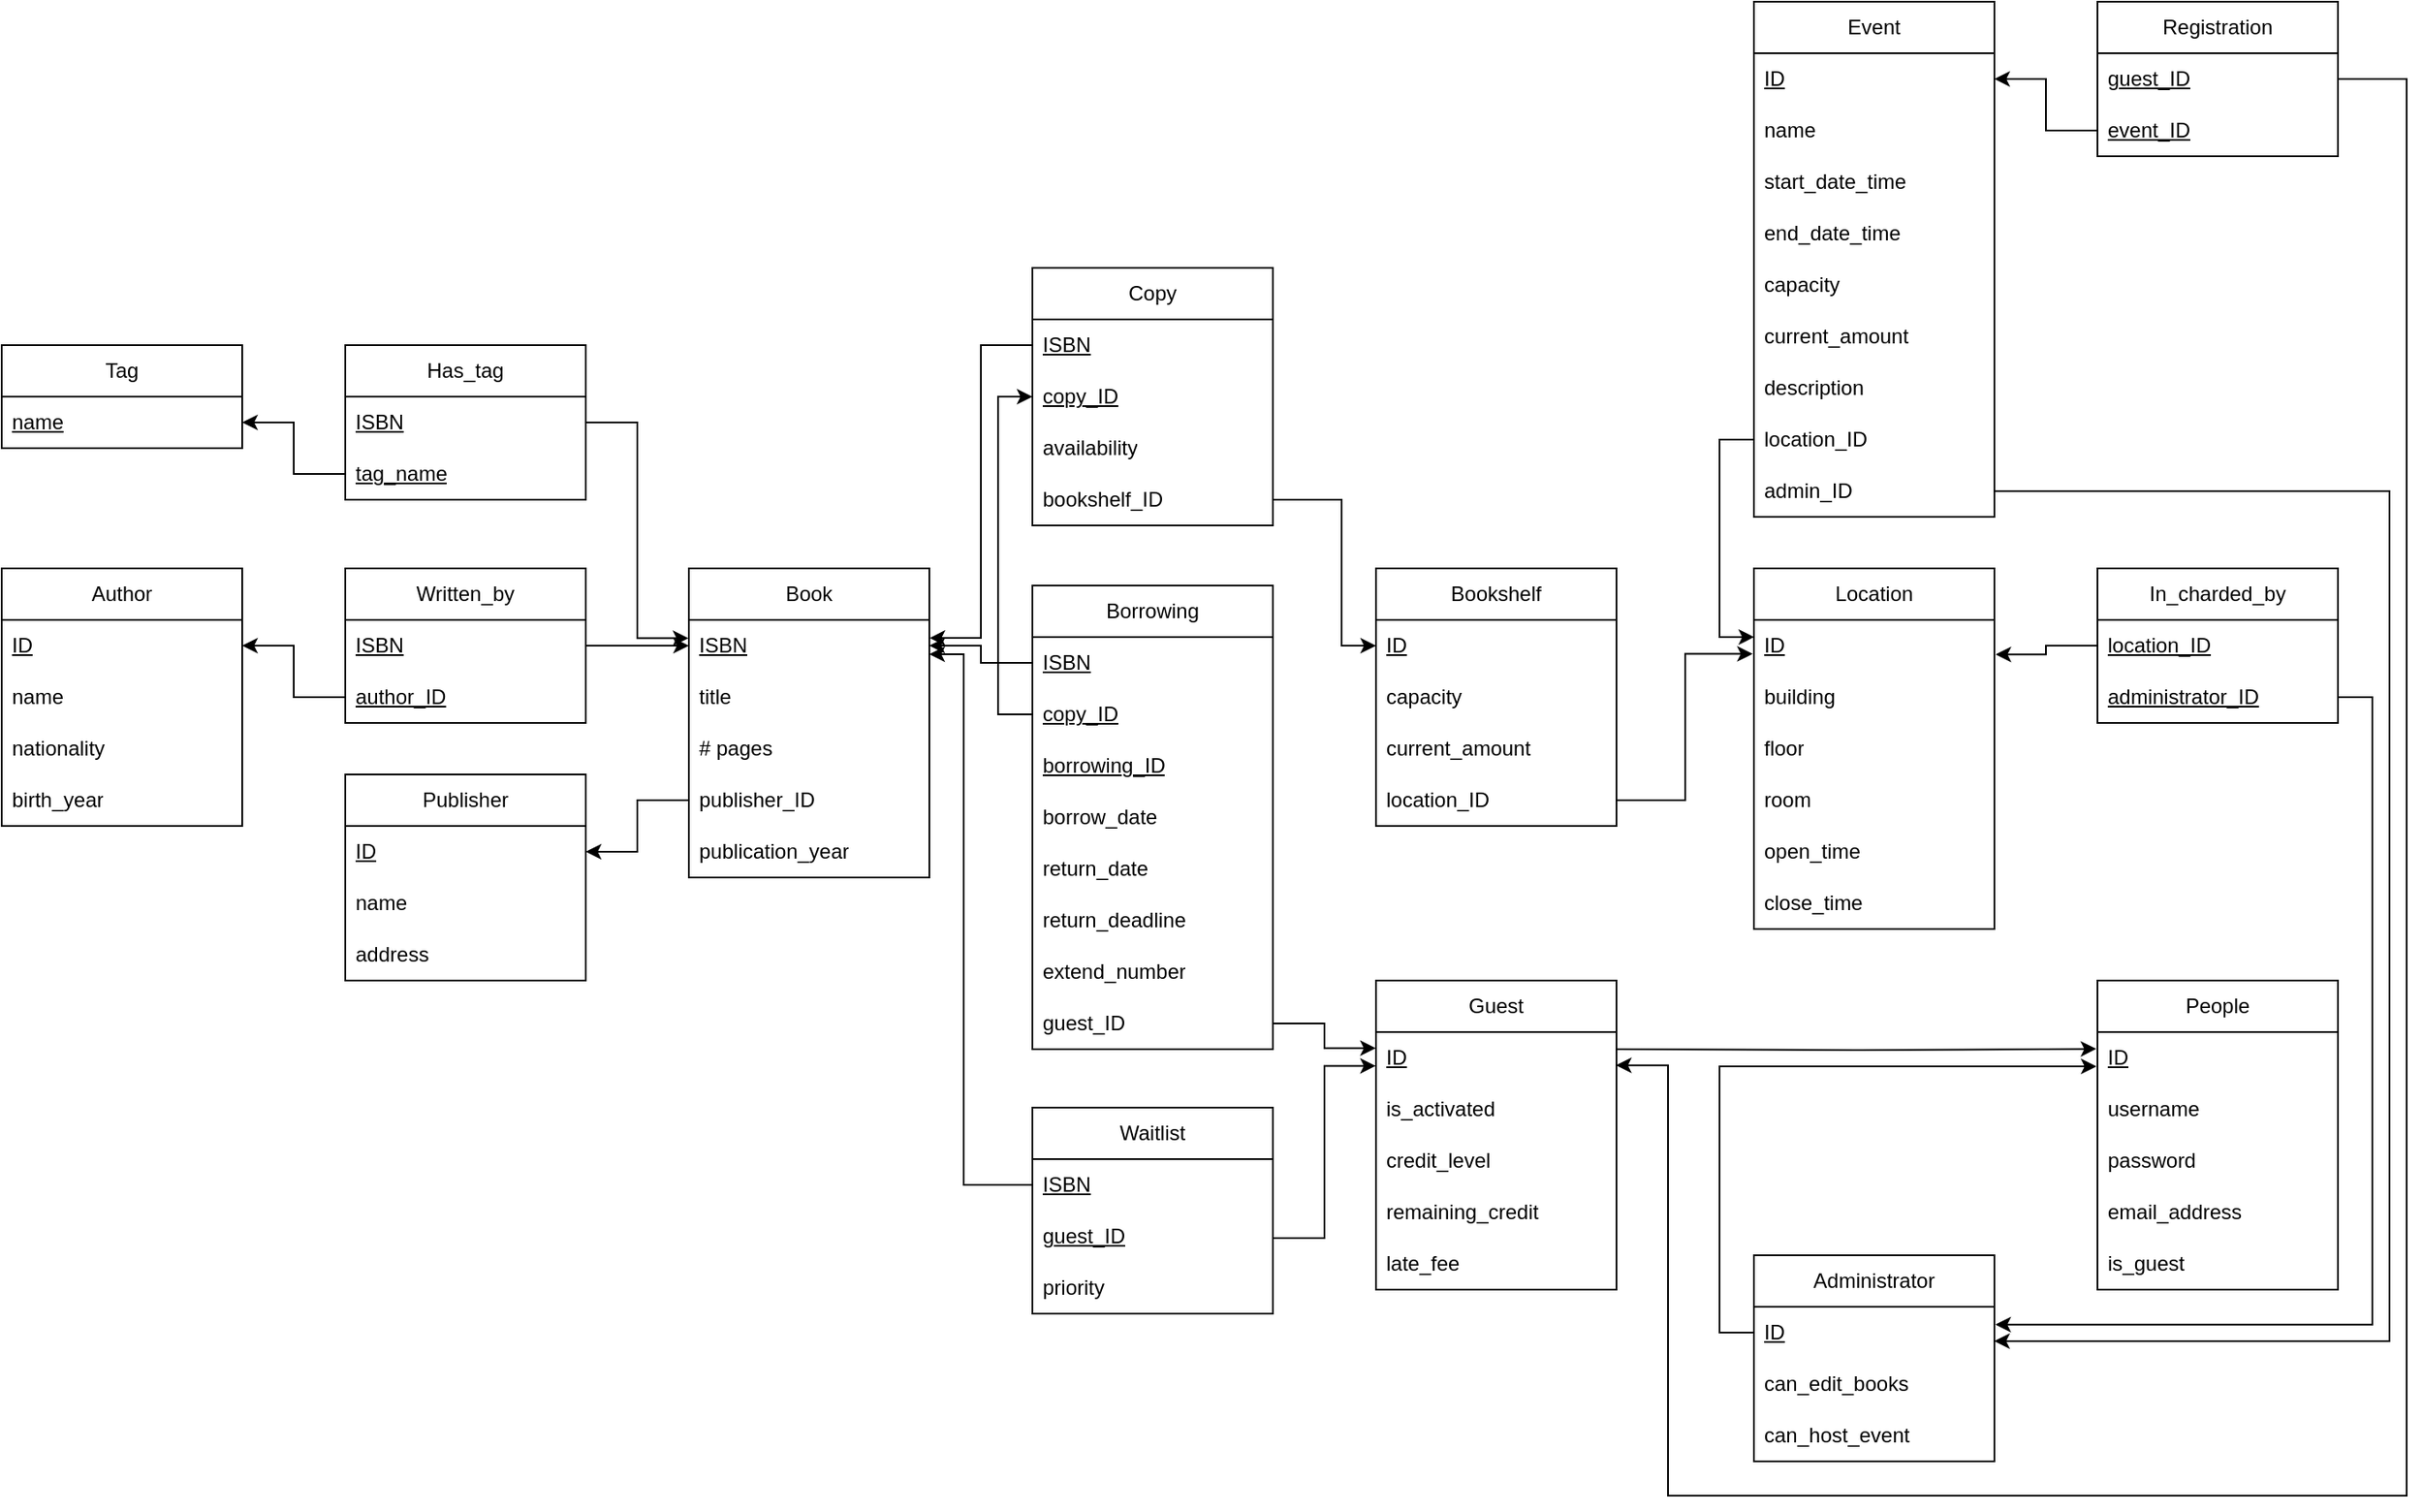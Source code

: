 <mxfile>
    <diagram name="第 1 页" id="PaW19BPJa03-g9vqLknm">
        <mxGraphModel dx="2336" dy="2157" grid="1" gridSize="10" guides="1" tooltips="1" connect="1" arrows="1" fold="1" page="1" pageScale="1" pageWidth="827" pageHeight="1169" math="0" shadow="0">
            <root>
                <mxCell id="0"/>
                <mxCell id="1" parent="0"/>
                <mxCell id="fDKQuqIX7qi2Hka-1mAt-58" value="Book" style="swimlane;fontStyle=0;childLayout=stackLayout;horizontal=1;startSize=30;horizontalStack=0;resizeParent=1;resizeParentMax=0;resizeLast=0;collapsible=1;marginBottom=0;whiteSpace=wrap;html=1;" parent="1" vertex="1">
                    <mxGeometry x="160" y="240" width="140" height="180" as="geometry"/>
                </mxCell>
                <mxCell id="fDKQuqIX7qi2Hka-1mAt-59" value="&lt;u&gt;ISBN&lt;/u&gt;" style="text;strokeColor=none;fillColor=none;align=left;verticalAlign=middle;spacingLeft=4;spacingRight=4;overflow=hidden;points=[[0,0.5],[1,0.5]];portConstraint=eastwest;rotatable=0;whiteSpace=wrap;html=1;" parent="fDKQuqIX7qi2Hka-1mAt-58" vertex="1">
                    <mxGeometry y="30" width="140" height="30" as="geometry"/>
                </mxCell>
                <mxCell id="fDKQuqIX7qi2Hka-1mAt-60" value="title" style="text;strokeColor=none;fillColor=none;align=left;verticalAlign=middle;spacingLeft=4;spacingRight=4;overflow=hidden;points=[[0,0.5],[1,0.5]];portConstraint=eastwest;rotatable=0;whiteSpace=wrap;html=1;" parent="fDKQuqIX7qi2Hka-1mAt-58" vertex="1">
                    <mxGeometry y="60" width="140" height="30" as="geometry"/>
                </mxCell>
                <mxCell id="fDKQuqIX7qi2Hka-1mAt-61" value="# pages" style="text;strokeColor=none;fillColor=none;align=left;verticalAlign=middle;spacingLeft=4;spacingRight=4;overflow=hidden;points=[[0,0.5],[1,0.5]];portConstraint=eastwest;rotatable=0;whiteSpace=wrap;html=1;" parent="fDKQuqIX7qi2Hka-1mAt-58" vertex="1">
                    <mxGeometry y="90" width="140" height="30" as="geometry"/>
                </mxCell>
                <mxCell id="2" value="publisher_ID" style="text;strokeColor=none;fillColor=none;align=left;verticalAlign=middle;spacingLeft=4;spacingRight=4;overflow=hidden;points=[[0,0.5],[1,0.5]];portConstraint=eastwest;rotatable=0;whiteSpace=wrap;html=1;" parent="fDKQuqIX7qi2Hka-1mAt-58" vertex="1">
                    <mxGeometry y="120" width="140" height="30" as="geometry"/>
                </mxCell>
                <mxCell id="3" value="publication_year" style="text;strokeColor=none;fillColor=none;align=left;verticalAlign=middle;spacingLeft=4;spacingRight=4;overflow=hidden;points=[[0,0.5],[1,0.5]];portConstraint=eastwest;rotatable=0;whiteSpace=wrap;html=1;" parent="fDKQuqIX7qi2Hka-1mAt-58" vertex="1">
                    <mxGeometry y="150" width="140" height="30" as="geometry"/>
                </mxCell>
                <mxCell id="fDKQuqIX7qi2Hka-1mAt-63" value="Copy" style="swimlane;fontStyle=0;childLayout=stackLayout;horizontal=1;startSize=30;horizontalStack=0;resizeParent=1;resizeParentMax=0;resizeLast=0;collapsible=1;marginBottom=0;whiteSpace=wrap;html=1;" parent="1" vertex="1">
                    <mxGeometry x="360" y="65" width="140" height="150" as="geometry"/>
                </mxCell>
                <mxCell id="fDKQuqIX7qi2Hka-1mAt-64" value="&lt;u&gt;ISBN&lt;/u&gt;" style="text;strokeColor=none;fillColor=none;align=left;verticalAlign=middle;spacingLeft=4;spacingRight=4;overflow=hidden;points=[[0,0.5],[1,0.5]];portConstraint=eastwest;rotatable=0;whiteSpace=wrap;html=1;" parent="fDKQuqIX7qi2Hka-1mAt-63" vertex="1">
                    <mxGeometry y="30" width="140" height="30" as="geometry"/>
                </mxCell>
                <mxCell id="fDKQuqIX7qi2Hka-1mAt-65" value="&lt;u&gt;copy_ID&lt;/u&gt;" style="text;strokeColor=none;fillColor=none;align=left;verticalAlign=middle;spacingLeft=4;spacingRight=4;overflow=hidden;points=[[0,0.5],[1,0.5]];portConstraint=eastwest;rotatable=0;whiteSpace=wrap;html=1;" parent="fDKQuqIX7qi2Hka-1mAt-63" vertex="1">
                    <mxGeometry y="60" width="140" height="30" as="geometry"/>
                </mxCell>
                <mxCell id="fDKQuqIX7qi2Hka-1mAt-66" value="availability" style="text;strokeColor=none;fillColor=none;align=left;verticalAlign=middle;spacingLeft=4;spacingRight=4;overflow=hidden;points=[[0,0.5],[1,0.5]];portConstraint=eastwest;rotatable=0;whiteSpace=wrap;html=1;" parent="fDKQuqIX7qi2Hka-1mAt-63" vertex="1">
                    <mxGeometry y="90" width="140" height="30" as="geometry"/>
                </mxCell>
                <mxCell id="fDKQuqIX7qi2Hka-1mAt-112" value="bookshelf_ID" style="text;strokeColor=none;fillColor=none;align=left;verticalAlign=middle;spacingLeft=4;spacingRight=4;overflow=hidden;points=[[0,0.5],[1,0.5]];portConstraint=eastwest;rotatable=0;whiteSpace=wrap;html=1;" parent="fDKQuqIX7qi2Hka-1mAt-63" vertex="1">
                    <mxGeometry y="120" width="140" height="30" as="geometry"/>
                </mxCell>
                <mxCell id="fDKQuqIX7qi2Hka-1mAt-67" value="Tag" style="swimlane;fontStyle=0;childLayout=stackLayout;horizontal=1;startSize=30;horizontalStack=0;resizeParent=1;resizeParentMax=0;resizeLast=0;collapsible=1;marginBottom=0;whiteSpace=wrap;html=1;" parent="1" vertex="1">
                    <mxGeometry x="-240" y="110" width="140" height="60" as="geometry"/>
                </mxCell>
                <mxCell id="fDKQuqIX7qi2Hka-1mAt-68" value="&lt;u&gt;name&lt;/u&gt;" style="text;strokeColor=none;fillColor=none;align=left;verticalAlign=middle;spacingLeft=4;spacingRight=4;overflow=hidden;points=[[0,0.5],[1,0.5]];portConstraint=eastwest;rotatable=0;whiteSpace=wrap;html=1;" parent="fDKQuqIX7qi2Hka-1mAt-67" vertex="1">
                    <mxGeometry y="30" width="140" height="30" as="geometry"/>
                </mxCell>
                <mxCell id="fDKQuqIX7qi2Hka-1mAt-71" value="Has_tag" style="swimlane;fontStyle=0;childLayout=stackLayout;horizontal=1;startSize=30;horizontalStack=0;resizeParent=1;resizeParentMax=0;resizeLast=0;collapsible=1;marginBottom=0;whiteSpace=wrap;html=1;" parent="1" vertex="1">
                    <mxGeometry x="-40" y="110" width="140" height="90" as="geometry"/>
                </mxCell>
                <mxCell id="fDKQuqIX7qi2Hka-1mAt-72" value="&lt;u&gt;ISBN&lt;/u&gt;" style="text;strokeColor=none;fillColor=none;align=left;verticalAlign=middle;spacingLeft=4;spacingRight=4;overflow=hidden;points=[[0,0.5],[1,0.5]];portConstraint=eastwest;rotatable=0;whiteSpace=wrap;html=1;" parent="fDKQuqIX7qi2Hka-1mAt-71" vertex="1">
                    <mxGeometry y="30" width="140" height="30" as="geometry"/>
                </mxCell>
                <mxCell id="fDKQuqIX7qi2Hka-1mAt-73" value="&lt;u&gt;tag_name&lt;/u&gt;" style="text;strokeColor=none;fillColor=none;align=left;verticalAlign=middle;spacingLeft=4;spacingRight=4;overflow=hidden;points=[[0,0.5],[1,0.5]];portConstraint=eastwest;rotatable=0;whiteSpace=wrap;html=1;" parent="fDKQuqIX7qi2Hka-1mAt-71" vertex="1">
                    <mxGeometry y="60" width="140" height="30" as="geometry"/>
                </mxCell>
                <mxCell id="fDKQuqIX7qi2Hka-1mAt-76" style="edgeStyle=orthogonalEdgeStyle;rounded=0;orthogonalLoop=1;jettySize=auto;html=1;exitX=0;exitY=0.5;exitDx=0;exitDy=0;entryX=1;entryY=0.5;entryDx=0;entryDy=0;" parent="1" source="fDKQuqIX7qi2Hka-1mAt-73" target="fDKQuqIX7qi2Hka-1mAt-68" edge="1">
                    <mxGeometry relative="1" as="geometry"/>
                </mxCell>
                <mxCell id="fDKQuqIX7qi2Hka-1mAt-77" value="Written_by" style="swimlane;fontStyle=0;childLayout=stackLayout;horizontal=1;startSize=30;horizontalStack=0;resizeParent=1;resizeParentMax=0;resizeLast=0;collapsible=1;marginBottom=0;whiteSpace=wrap;html=1;" parent="1" vertex="1">
                    <mxGeometry x="-40" y="240" width="140" height="90" as="geometry"/>
                </mxCell>
                <mxCell id="fDKQuqIX7qi2Hka-1mAt-78" value="&lt;u&gt;ISBN&lt;/u&gt;" style="text;strokeColor=none;fillColor=none;align=left;verticalAlign=middle;spacingLeft=4;spacingRight=4;overflow=hidden;points=[[0,0.5],[1,0.5]];portConstraint=eastwest;rotatable=0;whiteSpace=wrap;html=1;" parent="fDKQuqIX7qi2Hka-1mAt-77" vertex="1">
                    <mxGeometry y="30" width="140" height="30" as="geometry"/>
                </mxCell>
                <mxCell id="fDKQuqIX7qi2Hka-1mAt-79" value="&lt;u&gt;author_ID&lt;/u&gt;" style="text;strokeColor=none;fillColor=none;align=left;verticalAlign=middle;spacingLeft=4;spacingRight=4;overflow=hidden;points=[[0,0.5],[1,0.5]];portConstraint=eastwest;rotatable=0;whiteSpace=wrap;html=1;" parent="fDKQuqIX7qi2Hka-1mAt-77" vertex="1">
                    <mxGeometry y="60" width="140" height="30" as="geometry"/>
                </mxCell>
                <mxCell id="fDKQuqIX7qi2Hka-1mAt-81" style="edgeStyle=orthogonalEdgeStyle;rounded=0;orthogonalLoop=1;jettySize=auto;html=1;exitX=1;exitY=0.5;exitDx=0;exitDy=0;entryX=-0.002;entryY=0.354;entryDx=0;entryDy=0;entryPerimeter=0;" parent="1" source="fDKQuqIX7qi2Hka-1mAt-72" target="fDKQuqIX7qi2Hka-1mAt-59" edge="1">
                    <mxGeometry relative="1" as="geometry"/>
                </mxCell>
                <mxCell id="fDKQuqIX7qi2Hka-1mAt-82" value="Author" style="swimlane;fontStyle=0;childLayout=stackLayout;horizontal=1;startSize=30;horizontalStack=0;resizeParent=1;resizeParentMax=0;resizeLast=0;collapsible=1;marginBottom=0;whiteSpace=wrap;html=1;" parent="1" vertex="1">
                    <mxGeometry x="-240" y="240" width="140" height="150" as="geometry"/>
                </mxCell>
                <mxCell id="fDKQuqIX7qi2Hka-1mAt-83" value="&lt;u&gt;ID&lt;/u&gt;" style="text;strokeColor=none;fillColor=none;align=left;verticalAlign=middle;spacingLeft=4;spacingRight=4;overflow=hidden;points=[[0,0.5],[1,0.5]];portConstraint=eastwest;rotatable=0;whiteSpace=wrap;html=1;" parent="fDKQuqIX7qi2Hka-1mAt-82" vertex="1">
                    <mxGeometry y="30" width="140" height="30" as="geometry"/>
                </mxCell>
                <mxCell id="fDKQuqIX7qi2Hka-1mAt-84" value="name" style="text;strokeColor=none;fillColor=none;align=left;verticalAlign=middle;spacingLeft=4;spacingRight=4;overflow=hidden;points=[[0,0.5],[1,0.5]];portConstraint=eastwest;rotatable=0;whiteSpace=wrap;html=1;" parent="fDKQuqIX7qi2Hka-1mAt-82" vertex="1">
                    <mxGeometry y="60" width="140" height="30" as="geometry"/>
                </mxCell>
                <mxCell id="fDKQuqIX7qi2Hka-1mAt-85" value="nationality" style="text;strokeColor=none;fillColor=none;align=left;verticalAlign=middle;spacingLeft=4;spacingRight=4;overflow=hidden;points=[[0,0.5],[1,0.5]];portConstraint=eastwest;rotatable=0;whiteSpace=wrap;html=1;" parent="fDKQuqIX7qi2Hka-1mAt-82" vertex="1">
                    <mxGeometry y="90" width="140" height="30" as="geometry"/>
                </mxCell>
                <mxCell id="fDKQuqIX7qi2Hka-1mAt-86" value="birth_year" style="text;strokeColor=none;fillColor=none;align=left;verticalAlign=middle;spacingLeft=4;spacingRight=4;overflow=hidden;points=[[0,0.5],[1,0.5]];portConstraint=eastwest;rotatable=0;whiteSpace=wrap;html=1;" parent="fDKQuqIX7qi2Hka-1mAt-82" vertex="1">
                    <mxGeometry y="120" width="140" height="30" as="geometry"/>
                </mxCell>
                <mxCell id="fDKQuqIX7qi2Hka-1mAt-87" style="edgeStyle=orthogonalEdgeStyle;rounded=0;orthogonalLoop=1;jettySize=auto;html=1;exitX=1;exitY=0.5;exitDx=0;exitDy=0;entryX=0;entryY=0.5;entryDx=0;entryDy=0;" parent="1" source="fDKQuqIX7qi2Hka-1mAt-78" target="fDKQuqIX7qi2Hka-1mAt-59" edge="1">
                    <mxGeometry relative="1" as="geometry"/>
                </mxCell>
                <mxCell id="fDKQuqIX7qi2Hka-1mAt-88" style="edgeStyle=orthogonalEdgeStyle;rounded=0;orthogonalLoop=1;jettySize=auto;html=1;exitX=0;exitY=0.5;exitDx=0;exitDy=0;entryX=1;entryY=0.5;entryDx=0;entryDy=0;" parent="1" source="fDKQuqIX7qi2Hka-1mAt-79" target="fDKQuqIX7qi2Hka-1mAt-83" edge="1">
                    <mxGeometry relative="1" as="geometry"/>
                </mxCell>
                <mxCell id="fDKQuqIX7qi2Hka-1mAt-92" value="Publisher" style="swimlane;fontStyle=0;childLayout=stackLayout;horizontal=1;startSize=30;horizontalStack=0;resizeParent=1;resizeParentMax=0;resizeLast=0;collapsible=1;marginBottom=0;whiteSpace=wrap;html=1;" parent="1" vertex="1">
                    <mxGeometry x="-40" y="360" width="140" height="120" as="geometry"/>
                </mxCell>
                <mxCell id="fDKQuqIX7qi2Hka-1mAt-93" value="&lt;u&gt;ID&lt;/u&gt;" style="text;strokeColor=none;fillColor=none;align=left;verticalAlign=middle;spacingLeft=4;spacingRight=4;overflow=hidden;points=[[0,0.5],[1,0.5]];portConstraint=eastwest;rotatable=0;whiteSpace=wrap;html=1;" parent="fDKQuqIX7qi2Hka-1mAt-92" vertex="1">
                    <mxGeometry y="30" width="140" height="30" as="geometry"/>
                </mxCell>
                <mxCell id="fDKQuqIX7qi2Hka-1mAt-94" value="name" style="text;strokeColor=none;fillColor=none;align=left;verticalAlign=middle;spacingLeft=4;spacingRight=4;overflow=hidden;points=[[0,0.5],[1,0.5]];portConstraint=eastwest;rotatable=0;whiteSpace=wrap;html=1;" parent="fDKQuqIX7qi2Hka-1mAt-92" vertex="1">
                    <mxGeometry y="60" width="140" height="30" as="geometry"/>
                </mxCell>
                <mxCell id="fDKQuqIX7qi2Hka-1mAt-95" value="address" style="text;strokeColor=none;fillColor=none;align=left;verticalAlign=middle;spacingLeft=4;spacingRight=4;overflow=hidden;points=[[0,0.5],[1,0.5]];portConstraint=eastwest;rotatable=0;whiteSpace=wrap;html=1;" parent="fDKQuqIX7qi2Hka-1mAt-92" vertex="1">
                    <mxGeometry y="90" width="140" height="30" as="geometry"/>
                </mxCell>
                <mxCell id="fDKQuqIX7qi2Hka-1mAt-99" style="edgeStyle=orthogonalEdgeStyle;rounded=0;orthogonalLoop=1;jettySize=auto;html=1;exitX=0;exitY=0.5;exitDx=0;exitDy=0;entryX=1.001;entryY=0.351;entryDx=0;entryDy=0;entryPerimeter=0;" parent="1" source="fDKQuqIX7qi2Hka-1mAt-64" target="fDKQuqIX7qi2Hka-1mAt-59" edge="1">
                    <mxGeometry relative="1" as="geometry"/>
                </mxCell>
                <mxCell id="fDKQuqIX7qi2Hka-1mAt-100" value="Waitlist" style="swimlane;fontStyle=0;childLayout=stackLayout;horizontal=1;startSize=30;horizontalStack=0;resizeParent=1;resizeParentMax=0;resizeLast=0;collapsible=1;marginBottom=0;whiteSpace=wrap;html=1;" parent="1" vertex="1">
                    <mxGeometry x="360" y="554" width="140" height="120" as="geometry"/>
                </mxCell>
                <mxCell id="fDKQuqIX7qi2Hka-1mAt-101" value="&lt;u&gt;ISBN&lt;/u&gt;" style="text;strokeColor=none;fillColor=none;align=left;verticalAlign=middle;spacingLeft=4;spacingRight=4;overflow=hidden;points=[[0,0.5],[1,0.5]];portConstraint=eastwest;rotatable=0;whiteSpace=wrap;html=1;" parent="fDKQuqIX7qi2Hka-1mAt-100" vertex="1">
                    <mxGeometry y="30" width="140" height="30" as="geometry"/>
                </mxCell>
                <mxCell id="fDKQuqIX7qi2Hka-1mAt-104" value="&lt;u&gt;guest_ID&lt;/u&gt;" style="text;strokeColor=none;fillColor=none;align=left;verticalAlign=middle;spacingLeft=4;spacingRight=4;overflow=hidden;points=[[0,0.5],[1,0.5]];portConstraint=eastwest;rotatable=0;whiteSpace=wrap;html=1;" parent="fDKQuqIX7qi2Hka-1mAt-100" vertex="1">
                    <mxGeometry y="60" width="140" height="30" as="geometry"/>
                </mxCell>
                <mxCell id="fDKQuqIX7qi2Hka-1mAt-148" value="priority" style="text;strokeColor=none;fillColor=none;align=left;verticalAlign=middle;spacingLeft=4;spacingRight=4;overflow=hidden;points=[[0,0.5],[1,0.5]];portConstraint=eastwest;rotatable=0;whiteSpace=wrap;html=1;" parent="fDKQuqIX7qi2Hka-1mAt-100" vertex="1">
                    <mxGeometry y="90" width="140" height="30" as="geometry"/>
                </mxCell>
                <mxCell id="fDKQuqIX7qi2Hka-1mAt-108" value="Bookshelf" style="swimlane;fontStyle=0;childLayout=stackLayout;horizontal=1;startSize=30;horizontalStack=0;resizeParent=1;resizeParentMax=0;resizeLast=0;collapsible=1;marginBottom=0;whiteSpace=wrap;html=1;" parent="1" vertex="1">
                    <mxGeometry x="560" y="240" width="140" height="150" as="geometry"/>
                </mxCell>
                <mxCell id="fDKQuqIX7qi2Hka-1mAt-109" value="&lt;u&gt;ID&lt;/u&gt;" style="text;strokeColor=none;fillColor=none;align=left;verticalAlign=middle;spacingLeft=4;spacingRight=4;overflow=hidden;points=[[0,0.5],[1,0.5]];portConstraint=eastwest;rotatable=0;whiteSpace=wrap;html=1;" parent="fDKQuqIX7qi2Hka-1mAt-108" vertex="1">
                    <mxGeometry y="30" width="140" height="30" as="geometry"/>
                </mxCell>
                <mxCell id="fDKQuqIX7qi2Hka-1mAt-110" value="capacity" style="text;strokeColor=none;fillColor=none;align=left;verticalAlign=middle;spacingLeft=4;spacingRight=4;overflow=hidden;points=[[0,0.5],[1,0.5]];portConstraint=eastwest;rotatable=0;whiteSpace=wrap;html=1;" parent="fDKQuqIX7qi2Hka-1mAt-108" vertex="1">
                    <mxGeometry y="60" width="140" height="30" as="geometry"/>
                </mxCell>
                <mxCell id="fDKQuqIX7qi2Hka-1mAt-111" value="current_amount" style="text;strokeColor=none;fillColor=none;align=left;verticalAlign=middle;spacingLeft=4;spacingRight=4;overflow=hidden;points=[[0,0.5],[1,0.5]];portConstraint=eastwest;rotatable=0;whiteSpace=wrap;html=1;" parent="fDKQuqIX7qi2Hka-1mAt-108" vertex="1">
                    <mxGeometry y="90" width="140" height="30" as="geometry"/>
                </mxCell>
                <mxCell id="fDKQuqIX7qi2Hka-1mAt-141" value="location_ID" style="text;strokeColor=none;fillColor=none;align=left;verticalAlign=middle;spacingLeft=4;spacingRight=4;overflow=hidden;points=[[0,0.5],[1,0.5]];portConstraint=eastwest;rotatable=0;whiteSpace=wrap;html=1;" parent="fDKQuqIX7qi2Hka-1mAt-108" vertex="1">
                    <mxGeometry y="120" width="140" height="30" as="geometry"/>
                </mxCell>
                <mxCell id="fDKQuqIX7qi2Hka-1mAt-113" style="edgeStyle=orthogonalEdgeStyle;rounded=0;orthogonalLoop=1;jettySize=auto;html=1;exitX=1;exitY=0.5;exitDx=0;exitDy=0;entryX=0;entryY=0.5;entryDx=0;entryDy=0;" parent="1" source="fDKQuqIX7qi2Hka-1mAt-112" target="fDKQuqIX7qi2Hka-1mAt-109" edge="1">
                    <mxGeometry relative="1" as="geometry">
                        <Array as="points">
                            <mxPoint x="540" y="200"/>
                            <mxPoint x="540" y="285"/>
                        </Array>
                    </mxGeometry>
                </mxCell>
                <mxCell id="fDKQuqIX7qi2Hka-1mAt-115" value="Borrowing" style="swimlane;fontStyle=0;childLayout=stackLayout;horizontal=1;startSize=30;horizontalStack=0;resizeParent=1;resizeParentMax=0;resizeLast=0;collapsible=1;marginBottom=0;whiteSpace=wrap;html=1;" parent="1" vertex="1">
                    <mxGeometry x="360" y="250" width="140" height="270" as="geometry"/>
                </mxCell>
                <mxCell id="9" value="&lt;u&gt;ISBN&lt;/u&gt;" style="text;strokeColor=none;fillColor=none;align=left;verticalAlign=middle;spacingLeft=4;spacingRight=4;overflow=hidden;points=[[0,0.5],[1,0.5]];portConstraint=eastwest;rotatable=0;whiteSpace=wrap;html=1;" parent="fDKQuqIX7qi2Hka-1mAt-115" vertex="1">
                    <mxGeometry y="30" width="140" height="30" as="geometry"/>
                </mxCell>
                <mxCell id="fDKQuqIX7qi2Hka-1mAt-117" value="&lt;u&gt;copy_ID&lt;/u&gt;" style="text;strokeColor=none;fillColor=none;align=left;verticalAlign=middle;spacingLeft=4;spacingRight=4;overflow=hidden;points=[[0,0.5],[1,0.5]];portConstraint=eastwest;rotatable=0;whiteSpace=wrap;html=1;" parent="fDKQuqIX7qi2Hka-1mAt-115" vertex="1">
                    <mxGeometry y="60" width="140" height="30" as="geometry"/>
                </mxCell>
                <mxCell id="fDKQuqIX7qi2Hka-1mAt-118" value="&lt;u&gt;borrowing_ID&lt;/u&gt;" style="text;strokeColor=none;fillColor=none;align=left;verticalAlign=middle;spacingLeft=4;spacingRight=4;overflow=hidden;points=[[0,0.5],[1,0.5]];portConstraint=eastwest;rotatable=0;whiteSpace=wrap;html=1;" parent="fDKQuqIX7qi2Hka-1mAt-115" vertex="1">
                    <mxGeometry y="90" width="140" height="30" as="geometry"/>
                </mxCell>
                <mxCell id="fDKQuqIX7qi2Hka-1mAt-119" value="borrow_date" style="text;strokeColor=none;fillColor=none;align=left;verticalAlign=middle;spacingLeft=4;spacingRight=4;overflow=hidden;points=[[0,0.5],[1,0.5]];portConstraint=eastwest;rotatable=0;whiteSpace=wrap;html=1;" parent="fDKQuqIX7qi2Hka-1mAt-115" vertex="1">
                    <mxGeometry y="120" width="140" height="30" as="geometry"/>
                </mxCell>
                <mxCell id="fDKQuqIX7qi2Hka-1mAt-124" value="return_date" style="text;strokeColor=none;fillColor=none;align=left;verticalAlign=middle;spacingLeft=4;spacingRight=4;overflow=hidden;points=[[0,0.5],[1,0.5]];portConstraint=eastwest;rotatable=0;whiteSpace=wrap;html=1;" parent="fDKQuqIX7qi2Hka-1mAt-115" vertex="1">
                    <mxGeometry y="150" width="140" height="30" as="geometry"/>
                </mxCell>
                <mxCell id="fDKQuqIX7qi2Hka-1mAt-126" value="return_deadline" style="text;strokeColor=none;fillColor=none;align=left;verticalAlign=middle;spacingLeft=4;spacingRight=4;overflow=hidden;points=[[0,0.5],[1,0.5]];portConstraint=eastwest;rotatable=0;whiteSpace=wrap;html=1;" parent="fDKQuqIX7qi2Hka-1mAt-115" vertex="1">
                    <mxGeometry y="180" width="140" height="30" as="geometry"/>
                </mxCell>
                <mxCell id="fDKQuqIX7qi2Hka-1mAt-125" value="extend_number" style="text;strokeColor=none;fillColor=none;align=left;verticalAlign=middle;spacingLeft=4;spacingRight=4;overflow=hidden;points=[[0,0.5],[1,0.5]];portConstraint=eastwest;rotatable=0;whiteSpace=wrap;html=1;" parent="fDKQuqIX7qi2Hka-1mAt-115" vertex="1">
                    <mxGeometry y="210" width="140" height="30" as="geometry"/>
                </mxCell>
                <mxCell id="fDKQuqIX7qi2Hka-1mAt-127" value="guest_ID" style="text;strokeColor=none;fillColor=none;align=left;verticalAlign=middle;spacingLeft=4;spacingRight=4;overflow=hidden;points=[[0,0.5],[1,0.5]];portConstraint=eastwest;rotatable=0;whiteSpace=wrap;html=1;" parent="fDKQuqIX7qi2Hka-1mAt-115" vertex="1">
                    <mxGeometry y="240" width="140" height="30" as="geometry"/>
                </mxCell>
                <mxCell id="fDKQuqIX7qi2Hka-1mAt-122" style="edgeStyle=orthogonalEdgeStyle;rounded=0;orthogonalLoop=1;jettySize=auto;html=1;exitX=0;exitY=0.5;exitDx=0;exitDy=0;entryX=0;entryY=0.5;entryDx=0;entryDy=0;" parent="1" source="fDKQuqIX7qi2Hka-1mAt-117" target="fDKQuqIX7qi2Hka-1mAt-65" edge="1">
                    <mxGeometry relative="1" as="geometry">
                        <mxPoint x="370" y="146" as="targetPoint"/>
                    </mxGeometry>
                </mxCell>
                <mxCell id="fDKQuqIX7qi2Hka-1mAt-123" style="edgeStyle=orthogonalEdgeStyle;rounded=0;orthogonalLoop=1;jettySize=auto;html=1;exitX=0;exitY=0.5;exitDx=0;exitDy=0;" parent="1" source="fDKQuqIX7qi2Hka-1mAt-101" target="fDKQuqIX7qi2Hka-1mAt-59" edge="1">
                    <mxGeometry relative="1" as="geometry">
                        <mxPoint x="300" y="300" as="targetPoint"/>
                        <Array as="points">
                            <mxPoint x="320" y="599"/>
                            <mxPoint x="320" y="290"/>
                        </Array>
                    </mxGeometry>
                </mxCell>
                <mxCell id="fDKQuqIX7qi2Hka-1mAt-128" value="Guest" style="swimlane;fontStyle=0;childLayout=stackLayout;horizontal=1;startSize=30;horizontalStack=0;resizeParent=1;resizeParentMax=0;resizeLast=0;collapsible=1;marginBottom=0;whiteSpace=wrap;html=1;" parent="1" vertex="1">
                    <mxGeometry x="560" y="480" width="140" height="180" as="geometry"/>
                </mxCell>
                <mxCell id="fDKQuqIX7qi2Hka-1mAt-129" value="&lt;u&gt;ID&lt;/u&gt;" style="text;strokeColor=none;fillColor=none;align=left;verticalAlign=middle;spacingLeft=4;spacingRight=4;overflow=hidden;points=[[0,0.5],[1,0.5]];portConstraint=eastwest;rotatable=0;whiteSpace=wrap;html=1;" parent="fDKQuqIX7qi2Hka-1mAt-128" vertex="1">
                    <mxGeometry y="30" width="140" height="30" as="geometry"/>
                </mxCell>
                <mxCell id="8" value="is_activated" style="text;strokeColor=none;fillColor=none;align=left;verticalAlign=middle;spacingLeft=4;spacingRight=4;overflow=hidden;points=[[0,0.5],[1,0.5]];portConstraint=eastwest;rotatable=0;whiteSpace=wrap;html=1;" parent="fDKQuqIX7qi2Hka-1mAt-128" vertex="1">
                    <mxGeometry y="60" width="140" height="30" as="geometry"/>
                </mxCell>
                <mxCell id="fDKQuqIX7qi2Hka-1mAt-132" value="credit_level" style="text;strokeColor=none;fillColor=none;align=left;verticalAlign=middle;spacingLeft=4;spacingRight=4;overflow=hidden;points=[[0,0.5],[1,0.5]];portConstraint=eastwest;rotatable=0;whiteSpace=wrap;html=1;" parent="fDKQuqIX7qi2Hka-1mAt-128" vertex="1">
                    <mxGeometry y="90" width="140" height="30" as="geometry"/>
                </mxCell>
                <mxCell id="fDKQuqIX7qi2Hka-1mAt-134" value="remaining_credit" style="text;strokeColor=none;fillColor=none;align=left;verticalAlign=middle;spacingLeft=4;spacingRight=4;overflow=hidden;points=[[0,0.5],[1,0.5]];portConstraint=eastwest;rotatable=0;whiteSpace=wrap;html=1;" parent="fDKQuqIX7qi2Hka-1mAt-128" vertex="1">
                    <mxGeometry y="120" width="140" height="30" as="geometry"/>
                </mxCell>
                <mxCell id="fDKQuqIX7qi2Hka-1mAt-133" value="late_fee" style="text;strokeColor=none;fillColor=none;align=left;verticalAlign=middle;spacingLeft=4;spacingRight=4;overflow=hidden;points=[[0,0.5],[1,0.5]];portConstraint=eastwest;rotatable=0;whiteSpace=wrap;html=1;" parent="fDKQuqIX7qi2Hka-1mAt-128" vertex="1">
                    <mxGeometry y="150" width="140" height="30" as="geometry"/>
                </mxCell>
                <mxCell id="fDKQuqIX7qi2Hka-1mAt-135" style="edgeStyle=orthogonalEdgeStyle;rounded=0;orthogonalLoop=1;jettySize=auto;html=1;exitX=1;exitY=0.5;exitDx=0;exitDy=0;entryX=-0.001;entryY=0.314;entryDx=0;entryDy=0;entryPerimeter=0;" parent="1" source="fDKQuqIX7qi2Hka-1mAt-127" target="fDKQuqIX7qi2Hka-1mAt-129" edge="1">
                    <mxGeometry relative="1" as="geometry"/>
                </mxCell>
                <mxCell id="fDKQuqIX7qi2Hka-1mAt-136" value="Location" style="swimlane;fontStyle=0;childLayout=stackLayout;horizontal=1;startSize=30;horizontalStack=0;resizeParent=1;resizeParentMax=0;resizeLast=0;collapsible=1;marginBottom=0;whiteSpace=wrap;html=1;" parent="1" vertex="1">
                    <mxGeometry x="780" y="240" width="140" height="210" as="geometry"/>
                </mxCell>
                <mxCell id="fDKQuqIX7qi2Hka-1mAt-182" value="&lt;u&gt;ID&lt;/u&gt;" style="text;strokeColor=none;fillColor=none;align=left;verticalAlign=middle;spacingLeft=4;spacingRight=4;overflow=hidden;points=[[0,0.5],[1,0.5]];portConstraint=eastwest;rotatable=0;whiteSpace=wrap;html=1;" parent="fDKQuqIX7qi2Hka-1mAt-136" vertex="1">
                    <mxGeometry y="30" width="140" height="30" as="geometry"/>
                </mxCell>
                <mxCell id="fDKQuqIX7qi2Hka-1mAt-137" value="building" style="text;strokeColor=none;fillColor=none;align=left;verticalAlign=middle;spacingLeft=4;spacingRight=4;overflow=hidden;points=[[0,0.5],[1,0.5]];portConstraint=eastwest;rotatable=0;whiteSpace=wrap;html=1;" parent="fDKQuqIX7qi2Hka-1mAt-136" vertex="1">
                    <mxGeometry y="60" width="140" height="30" as="geometry"/>
                </mxCell>
                <mxCell id="fDKQuqIX7qi2Hka-1mAt-138" value="floor" style="text;strokeColor=none;fillColor=none;align=left;verticalAlign=middle;spacingLeft=4;spacingRight=4;overflow=hidden;points=[[0,0.5],[1,0.5]];portConstraint=eastwest;rotatable=0;whiteSpace=wrap;html=1;" parent="fDKQuqIX7qi2Hka-1mAt-136" vertex="1">
                    <mxGeometry y="90" width="140" height="30" as="geometry"/>
                </mxCell>
                <mxCell id="fDKQuqIX7qi2Hka-1mAt-139" value="room" style="text;strokeColor=none;fillColor=none;align=left;verticalAlign=middle;spacingLeft=4;spacingRight=4;overflow=hidden;points=[[0,0.5],[1,0.5]];portConstraint=eastwest;rotatable=0;whiteSpace=wrap;html=1;" parent="fDKQuqIX7qi2Hka-1mAt-136" vertex="1">
                    <mxGeometry y="120" width="140" height="30" as="geometry"/>
                </mxCell>
                <mxCell id="fDKQuqIX7qi2Hka-1mAt-140" value="open_time" style="text;strokeColor=none;fillColor=none;align=left;verticalAlign=middle;spacingLeft=4;spacingRight=4;overflow=hidden;points=[[0,0.5],[1,0.5]];portConstraint=eastwest;rotatable=0;whiteSpace=wrap;html=1;" parent="fDKQuqIX7qi2Hka-1mAt-136" vertex="1">
                    <mxGeometry y="150" width="140" height="30" as="geometry"/>
                </mxCell>
                <mxCell id="6" value="close_time" style="text;strokeColor=none;fillColor=none;align=left;verticalAlign=middle;spacingLeft=4;spacingRight=4;overflow=hidden;points=[[0,0.5],[1,0.5]];portConstraint=eastwest;rotatable=0;whiteSpace=wrap;html=1;" parent="fDKQuqIX7qi2Hka-1mAt-136" vertex="1">
                    <mxGeometry y="180" width="140" height="30" as="geometry"/>
                </mxCell>
                <mxCell id="fDKQuqIX7qi2Hka-1mAt-150" value="Administrator" style="swimlane;fontStyle=0;childLayout=stackLayout;horizontal=1;startSize=30;horizontalStack=0;resizeParent=1;resizeParentMax=0;resizeLast=0;collapsible=1;marginBottom=0;whiteSpace=wrap;html=1;" parent="1" vertex="1">
                    <mxGeometry x="780" y="640" width="140" height="120" as="geometry"/>
                </mxCell>
                <mxCell id="fDKQuqIX7qi2Hka-1mAt-151" value="&lt;u&gt;ID&lt;/u&gt;" style="text;strokeColor=none;fillColor=none;align=left;verticalAlign=middle;spacingLeft=4;spacingRight=4;overflow=hidden;points=[[0,0.5],[1,0.5]];portConstraint=eastwest;rotatable=0;whiteSpace=wrap;html=1;" parent="fDKQuqIX7qi2Hka-1mAt-150" vertex="1">
                    <mxGeometry y="30" width="140" height="30" as="geometry"/>
                </mxCell>
                <mxCell id="fDKQuqIX7qi2Hka-1mAt-160" value="can_edit_books" style="text;strokeColor=none;fillColor=none;align=left;verticalAlign=middle;spacingLeft=4;spacingRight=4;overflow=hidden;points=[[0,0.5],[1,0.5]];portConstraint=eastwest;rotatable=0;whiteSpace=wrap;html=1;" parent="fDKQuqIX7qi2Hka-1mAt-150" vertex="1">
                    <mxGeometry y="60" width="140" height="30" as="geometry"/>
                </mxCell>
                <mxCell id="fDKQuqIX7qi2Hka-1mAt-161" value="can_host_event" style="text;strokeColor=none;fillColor=none;align=left;verticalAlign=middle;spacingLeft=4;spacingRight=4;overflow=hidden;points=[[0,0.5],[1,0.5]];portConstraint=eastwest;rotatable=0;whiteSpace=wrap;html=1;" parent="fDKQuqIX7qi2Hka-1mAt-150" vertex="1">
                    <mxGeometry y="90" width="140" height="30" as="geometry"/>
                </mxCell>
                <mxCell id="fDKQuqIX7qi2Hka-1mAt-154" value="People" style="swimlane;fontStyle=0;childLayout=stackLayout;horizontal=1;startSize=30;horizontalStack=0;resizeParent=1;resizeParentMax=0;resizeLast=0;collapsible=1;marginBottom=0;whiteSpace=wrap;html=1;" parent="1" vertex="1">
                    <mxGeometry x="980" y="480" width="140" height="180" as="geometry"/>
                </mxCell>
                <mxCell id="fDKQuqIX7qi2Hka-1mAt-155" value="&lt;u&gt;ID&lt;/u&gt;" style="text;strokeColor=none;fillColor=none;align=left;verticalAlign=middle;spacingLeft=4;spacingRight=4;overflow=hidden;points=[[0,0.5],[1,0.5]];portConstraint=eastwest;rotatable=0;whiteSpace=wrap;html=1;" parent="fDKQuqIX7qi2Hka-1mAt-154" vertex="1">
                    <mxGeometry y="30" width="140" height="30" as="geometry"/>
                </mxCell>
                <mxCell id="fDKQuqIX7qi2Hka-1mAt-156" value="username" style="text;strokeColor=none;fillColor=none;align=left;verticalAlign=middle;spacingLeft=4;spacingRight=4;overflow=hidden;points=[[0,0.5],[1,0.5]];portConstraint=eastwest;rotatable=0;whiteSpace=wrap;html=1;" parent="fDKQuqIX7qi2Hka-1mAt-154" vertex="1">
                    <mxGeometry y="60" width="140" height="30" as="geometry"/>
                </mxCell>
                <mxCell id="fDKQuqIX7qi2Hka-1mAt-157" value="password" style="text;strokeColor=none;fillColor=none;align=left;verticalAlign=middle;spacingLeft=4;spacingRight=4;overflow=hidden;points=[[0,0.5],[1,0.5]];portConstraint=eastwest;rotatable=0;whiteSpace=wrap;html=1;" parent="fDKQuqIX7qi2Hka-1mAt-154" vertex="1">
                    <mxGeometry y="90" width="140" height="30" as="geometry"/>
                </mxCell>
                <mxCell id="7" value="email_address" style="text;strokeColor=none;fillColor=none;align=left;verticalAlign=middle;spacingLeft=4;spacingRight=4;overflow=hidden;points=[[0,0.5],[1,0.5]];portConstraint=eastwest;rotatable=0;whiteSpace=wrap;html=1;" parent="fDKQuqIX7qi2Hka-1mAt-154" vertex="1">
                    <mxGeometry y="120" width="140" height="30" as="geometry"/>
                </mxCell>
                <mxCell id="5" value="is_guest" style="text;strokeColor=none;fillColor=none;align=left;verticalAlign=middle;spacingLeft=4;spacingRight=4;overflow=hidden;points=[[0,0.5],[1,0.5]];portConstraint=eastwest;rotatable=0;whiteSpace=wrap;html=1;" parent="fDKQuqIX7qi2Hka-1mAt-154" vertex="1">
                    <mxGeometry y="150" width="140" height="30" as="geometry"/>
                </mxCell>
                <mxCell id="fDKQuqIX7qi2Hka-1mAt-158" style="edgeStyle=orthogonalEdgeStyle;rounded=0;orthogonalLoop=1;jettySize=auto;html=1;entryX=-0.005;entryY=0.327;entryDx=0;entryDy=0;entryPerimeter=0;" parent="1" target="fDKQuqIX7qi2Hka-1mAt-155" edge="1">
                    <mxGeometry relative="1" as="geometry">
                        <mxPoint x="700" y="520" as="sourcePoint"/>
                    </mxGeometry>
                </mxCell>
                <mxCell id="fDKQuqIX7qi2Hka-1mAt-159" style="edgeStyle=orthogonalEdgeStyle;rounded=0;orthogonalLoop=1;jettySize=auto;html=1;exitX=0;exitY=0.5;exitDx=0;exitDy=0;entryX=-0.004;entryY=0.667;entryDx=0;entryDy=0;entryPerimeter=0;" parent="1" source="fDKQuqIX7qi2Hka-1mAt-151" target="fDKQuqIX7qi2Hka-1mAt-155" edge="1">
                    <mxGeometry relative="1" as="geometry">
                        <mxPoint x="740" y="540" as="targetPoint"/>
                    </mxGeometry>
                </mxCell>
                <mxCell id="fDKQuqIX7qi2Hka-1mAt-190" style="edgeStyle=orthogonalEdgeStyle;rounded=0;orthogonalLoop=1;jettySize=auto;html=1;exitX=0;exitY=0.5;exitDx=0;exitDy=0;entryX=1.005;entryY=0.669;entryDx=0;entryDy=0;entryPerimeter=0;" parent="1" source="fDKQuqIX7qi2Hka-1mAt-168" target="fDKQuqIX7qi2Hka-1mAt-182" edge="1">
                    <mxGeometry relative="1" as="geometry"/>
                </mxCell>
                <mxCell id="fDKQuqIX7qi2Hka-1mAt-168" value="In_charded_by" style="swimlane;fontStyle=0;childLayout=stackLayout;horizontal=1;startSize=30;horizontalStack=0;resizeParent=1;resizeParentMax=0;resizeLast=0;collapsible=1;marginBottom=0;whiteSpace=wrap;html=1;" parent="1" vertex="1">
                    <mxGeometry x="980" y="240" width="140" height="90" as="geometry"/>
                </mxCell>
                <mxCell id="fDKQuqIX7qi2Hka-1mAt-171" value="&lt;u&gt;location_ID&lt;/u&gt;" style="text;strokeColor=none;fillColor=none;align=left;verticalAlign=middle;spacingLeft=4;spacingRight=4;overflow=hidden;points=[[0,0.5],[1,0.5]];portConstraint=eastwest;rotatable=0;whiteSpace=wrap;html=1;" parent="fDKQuqIX7qi2Hka-1mAt-168" vertex="1">
                    <mxGeometry y="30" width="140" height="30" as="geometry"/>
                </mxCell>
                <mxCell id="fDKQuqIX7qi2Hka-1mAt-172" value="&lt;u&gt;administrator_ID&lt;/u&gt;" style="text;strokeColor=none;fillColor=none;align=left;verticalAlign=middle;spacingLeft=4;spacingRight=4;overflow=hidden;points=[[0,0.5],[1,0.5]];portConstraint=eastwest;rotatable=0;whiteSpace=wrap;html=1;" parent="fDKQuqIX7qi2Hka-1mAt-168" vertex="1">
                    <mxGeometry y="60" width="140" height="30" as="geometry"/>
                </mxCell>
                <mxCell id="fDKQuqIX7qi2Hka-1mAt-176" style="edgeStyle=orthogonalEdgeStyle;rounded=0;orthogonalLoop=1;jettySize=auto;html=1;exitX=1;exitY=0.5;exitDx=0;exitDy=0;entryX=1.004;entryY=0.346;entryDx=0;entryDy=0;entryPerimeter=0;" parent="1" source="fDKQuqIX7qi2Hka-1mAt-172" target="fDKQuqIX7qi2Hka-1mAt-151" edge="1">
                    <mxGeometry relative="1" as="geometry">
                        <mxPoint x="860" y="732.5" as="targetPoint"/>
                    </mxGeometry>
                </mxCell>
                <mxCell id="fDKQuqIX7qi2Hka-1mAt-177" value="Event" style="swimlane;fontStyle=0;childLayout=stackLayout;horizontal=1;startSize=30;horizontalStack=0;resizeParent=1;resizeParentMax=0;resizeLast=0;collapsible=1;marginBottom=0;whiteSpace=wrap;html=1;" parent="1" vertex="1">
                    <mxGeometry x="780" y="-90" width="140" height="300" as="geometry"/>
                </mxCell>
                <mxCell id="fDKQuqIX7qi2Hka-1mAt-200" value="&lt;u&gt;ID&lt;/u&gt;" style="text;strokeColor=none;fillColor=none;align=left;verticalAlign=middle;spacingLeft=4;spacingRight=4;overflow=hidden;points=[[0,0.5],[1,0.5]];portConstraint=eastwest;rotatable=0;whiteSpace=wrap;html=1;" parent="fDKQuqIX7qi2Hka-1mAt-177" vertex="1">
                    <mxGeometry y="30" width="140" height="30" as="geometry"/>
                </mxCell>
                <mxCell id="fDKQuqIX7qi2Hka-1mAt-187" value="name" style="text;strokeColor=none;fillColor=none;align=left;verticalAlign=middle;spacingLeft=4;spacingRight=4;overflow=hidden;points=[[0,0.5],[1,0.5]];portConstraint=eastwest;rotatable=0;whiteSpace=wrap;html=1;" parent="fDKQuqIX7qi2Hka-1mAt-177" vertex="1">
                    <mxGeometry y="60" width="140" height="30" as="geometry"/>
                </mxCell>
                <mxCell id="fDKQuqIX7qi2Hka-1mAt-184" value="start_date_time" style="text;strokeColor=none;fillColor=none;align=left;verticalAlign=middle;spacingLeft=4;spacingRight=4;overflow=hidden;points=[[0,0.5],[1,0.5]];portConstraint=eastwest;rotatable=0;whiteSpace=wrap;html=1;" parent="fDKQuqIX7qi2Hka-1mAt-177" vertex="1">
                    <mxGeometry y="90" width="140" height="30" as="geometry"/>
                </mxCell>
                <mxCell id="fDKQuqIX7qi2Hka-1mAt-185" value="end_date_time" style="text;strokeColor=none;fillColor=none;align=left;verticalAlign=middle;spacingLeft=4;spacingRight=4;overflow=hidden;points=[[0,0.5],[1,0.5]];portConstraint=eastwest;rotatable=0;whiteSpace=wrap;html=1;" parent="fDKQuqIX7qi2Hka-1mAt-177" vertex="1">
                    <mxGeometry y="120" width="140" height="30" as="geometry"/>
                </mxCell>
                <mxCell id="fDKQuqIX7qi2Hka-1mAt-186" value="capacity" style="text;strokeColor=none;fillColor=none;align=left;verticalAlign=middle;spacingLeft=4;spacingRight=4;overflow=hidden;points=[[0,0.5],[1,0.5]];portConstraint=eastwest;rotatable=0;whiteSpace=wrap;html=1;" parent="fDKQuqIX7qi2Hka-1mAt-177" vertex="1">
                    <mxGeometry y="150" width="140" height="30" as="geometry"/>
                </mxCell>
                <mxCell id="LQVUDIR09n1SrPA1zeIj-2" value="current_amount" style="text;strokeColor=none;fillColor=none;align=left;verticalAlign=middle;spacingLeft=4;spacingRight=4;overflow=hidden;points=[[0,0.5],[1,0.5]];portConstraint=eastwest;rotatable=0;whiteSpace=wrap;html=1;" parent="fDKQuqIX7qi2Hka-1mAt-177" vertex="1">
                    <mxGeometry y="180" width="140" height="30" as="geometry"/>
                </mxCell>
                <mxCell id="fDKQuqIX7qi2Hka-1mAt-188" value="description" style="text;strokeColor=none;fillColor=none;align=left;verticalAlign=middle;spacingLeft=4;spacingRight=4;overflow=hidden;points=[[0,0.5],[1,0.5]];portConstraint=eastwest;rotatable=0;whiteSpace=wrap;html=1;" parent="fDKQuqIX7qi2Hka-1mAt-177" vertex="1">
                    <mxGeometry y="210" width="140" height="30" as="geometry"/>
                </mxCell>
                <mxCell id="fDKQuqIX7qi2Hka-1mAt-180" value="location_ID" style="text;strokeColor=none;fillColor=none;align=left;verticalAlign=middle;spacingLeft=4;spacingRight=4;overflow=hidden;points=[[0,0.5],[1,0.5]];portConstraint=eastwest;rotatable=0;whiteSpace=wrap;html=1;" parent="fDKQuqIX7qi2Hka-1mAt-177" vertex="1">
                    <mxGeometry y="240" width="140" height="30" as="geometry"/>
                </mxCell>
                <mxCell id="fDKQuqIX7qi2Hka-1mAt-192" value="admin_ID" style="text;strokeColor=none;fillColor=none;align=left;verticalAlign=middle;spacingLeft=4;spacingRight=4;overflow=hidden;points=[[0,0.5],[1,0.5]];portConstraint=eastwest;rotatable=0;whiteSpace=wrap;html=1;" parent="fDKQuqIX7qi2Hka-1mAt-177" vertex="1">
                    <mxGeometry y="270" width="140" height="30" as="geometry"/>
                </mxCell>
                <mxCell id="fDKQuqIX7qi2Hka-1mAt-183" style="edgeStyle=orthogonalEdgeStyle;rounded=0;orthogonalLoop=1;jettySize=auto;html=1;exitX=1;exitY=0.5;exitDx=0;exitDy=0;entryX=-0.005;entryY=0.66;entryDx=0;entryDy=0;entryPerimeter=0;" parent="1" source="fDKQuqIX7qi2Hka-1mAt-141" target="fDKQuqIX7qi2Hka-1mAt-182" edge="1">
                    <mxGeometry relative="1" as="geometry"/>
                </mxCell>
                <mxCell id="fDKQuqIX7qi2Hka-1mAt-194" style="edgeStyle=orthogonalEdgeStyle;rounded=0;orthogonalLoop=1;jettySize=auto;html=1;exitX=0;exitY=0.5;exitDx=0;exitDy=0;entryX=0.001;entryY=0.333;entryDx=0;entryDy=0;entryPerimeter=0;" parent="1" source="fDKQuqIX7qi2Hka-1mAt-180" target="fDKQuqIX7qi2Hka-1mAt-182" edge="1">
                    <mxGeometry relative="1" as="geometry"/>
                </mxCell>
                <mxCell id="fDKQuqIX7qi2Hka-1mAt-195" value="Registration" style="swimlane;fontStyle=0;childLayout=stackLayout;horizontal=1;startSize=30;horizontalStack=0;resizeParent=1;resizeParentMax=0;resizeLast=0;collapsible=1;marginBottom=0;whiteSpace=wrap;html=1;" parent="1" vertex="1">
                    <mxGeometry x="980" y="-90" width="140" height="90" as="geometry"/>
                </mxCell>
                <mxCell id="fDKQuqIX7qi2Hka-1mAt-196" value="&lt;u&gt;guest_ID&lt;/u&gt;" style="text;strokeColor=none;fillColor=none;align=left;verticalAlign=middle;spacingLeft=4;spacingRight=4;overflow=hidden;points=[[0,0.5],[1,0.5]];portConstraint=eastwest;rotatable=0;whiteSpace=wrap;html=1;" parent="fDKQuqIX7qi2Hka-1mAt-195" vertex="1">
                    <mxGeometry y="30" width="140" height="30" as="geometry"/>
                </mxCell>
                <mxCell id="fDKQuqIX7qi2Hka-1mAt-197" value="&lt;u&gt;event_ID&lt;/u&gt;" style="text;strokeColor=none;fillColor=none;align=left;verticalAlign=middle;spacingLeft=4;spacingRight=4;overflow=hidden;points=[[0,0.5],[1,0.5]];portConstraint=eastwest;rotatable=0;whiteSpace=wrap;html=1;" parent="fDKQuqIX7qi2Hka-1mAt-195" vertex="1">
                    <mxGeometry y="60" width="140" height="30" as="geometry"/>
                </mxCell>
                <mxCell id="fDKQuqIX7qi2Hka-1mAt-201" style="edgeStyle=orthogonalEdgeStyle;rounded=0;orthogonalLoop=1;jettySize=auto;html=1;exitX=1;exitY=0.5;exitDx=0;exitDy=0;entryX=0.999;entryY=0.634;entryDx=0;entryDy=0;entryPerimeter=0;" parent="1" source="fDKQuqIX7qi2Hka-1mAt-192" target="fDKQuqIX7qi2Hka-1mAt-151" edge="1">
                    <mxGeometry relative="1" as="geometry">
                        <Array as="points">
                            <mxPoint x="1150" y="195"/>
                            <mxPoint x="1150" y="690"/>
                        </Array>
                    </mxGeometry>
                </mxCell>
                <mxCell id="fDKQuqIX7qi2Hka-1mAt-202" style="edgeStyle=orthogonalEdgeStyle;rounded=0;orthogonalLoop=1;jettySize=auto;html=1;exitX=0;exitY=0.5;exitDx=0;exitDy=0;entryX=1;entryY=0.5;entryDx=0;entryDy=0;" parent="1" source="fDKQuqIX7qi2Hka-1mAt-197" target="fDKQuqIX7qi2Hka-1mAt-200" edge="1">
                    <mxGeometry relative="1" as="geometry"/>
                </mxCell>
                <mxCell id="fDKQuqIX7qi2Hka-1mAt-203" style="edgeStyle=orthogonalEdgeStyle;rounded=0;orthogonalLoop=1;jettySize=auto;html=1;exitX=1;exitY=0.5;exitDx=0;exitDy=0;entryX=0.998;entryY=0.646;entryDx=0;entryDy=0;entryPerimeter=0;" parent="1" source="fDKQuqIX7qi2Hka-1mAt-196" target="fDKQuqIX7qi2Hka-1mAt-129" edge="1">
                    <mxGeometry relative="1" as="geometry">
                        <Array as="points">
                            <mxPoint x="1160" y="-45"/>
                            <mxPoint x="1160" y="780"/>
                            <mxPoint x="730" y="780"/>
                            <mxPoint x="730" y="529"/>
                        </Array>
                    </mxGeometry>
                </mxCell>
                <mxCell id="fDKQuqIX7qi2Hka-1mAt-204" style="edgeStyle=orthogonalEdgeStyle;rounded=0;orthogonalLoop=1;jettySize=auto;html=1;exitX=1;exitY=0.5;exitDx=0;exitDy=0;entryX=-0.001;entryY=0.657;entryDx=0;entryDy=0;entryPerimeter=0;" parent="1" source="fDKQuqIX7qi2Hka-1mAt-148" target="fDKQuqIX7qi2Hka-1mAt-129" edge="1">
                    <mxGeometry relative="1" as="geometry">
                        <Array as="points">
                            <mxPoint x="500" y="630"/>
                            <mxPoint x="530" y="630"/>
                            <mxPoint x="530" y="530"/>
                        </Array>
                    </mxGeometry>
                </mxCell>
                <mxCell id="4" style="html=1;exitX=0;exitY=0.5;exitDx=0;exitDy=0;entryX=1;entryY=0.5;entryDx=0;entryDy=0;edgeStyle=orthogonalEdgeStyle;rounded=0;" parent="1" source="2" target="fDKQuqIX7qi2Hka-1mAt-93" edge="1">
                    <mxGeometry relative="1" as="geometry"/>
                </mxCell>
                <mxCell id="10" style="edgeStyle=orthogonalEdgeStyle;html=1;exitX=0;exitY=0.5;exitDx=0;exitDy=0;entryX=1;entryY=0.5;entryDx=0;entryDy=0;rounded=0;" parent="1" source="9" target="fDKQuqIX7qi2Hka-1mAt-59" edge="1">
                    <mxGeometry relative="1" as="geometry"/>
                </mxCell>
            </root>
        </mxGraphModel>
    </diagram>
</mxfile>
